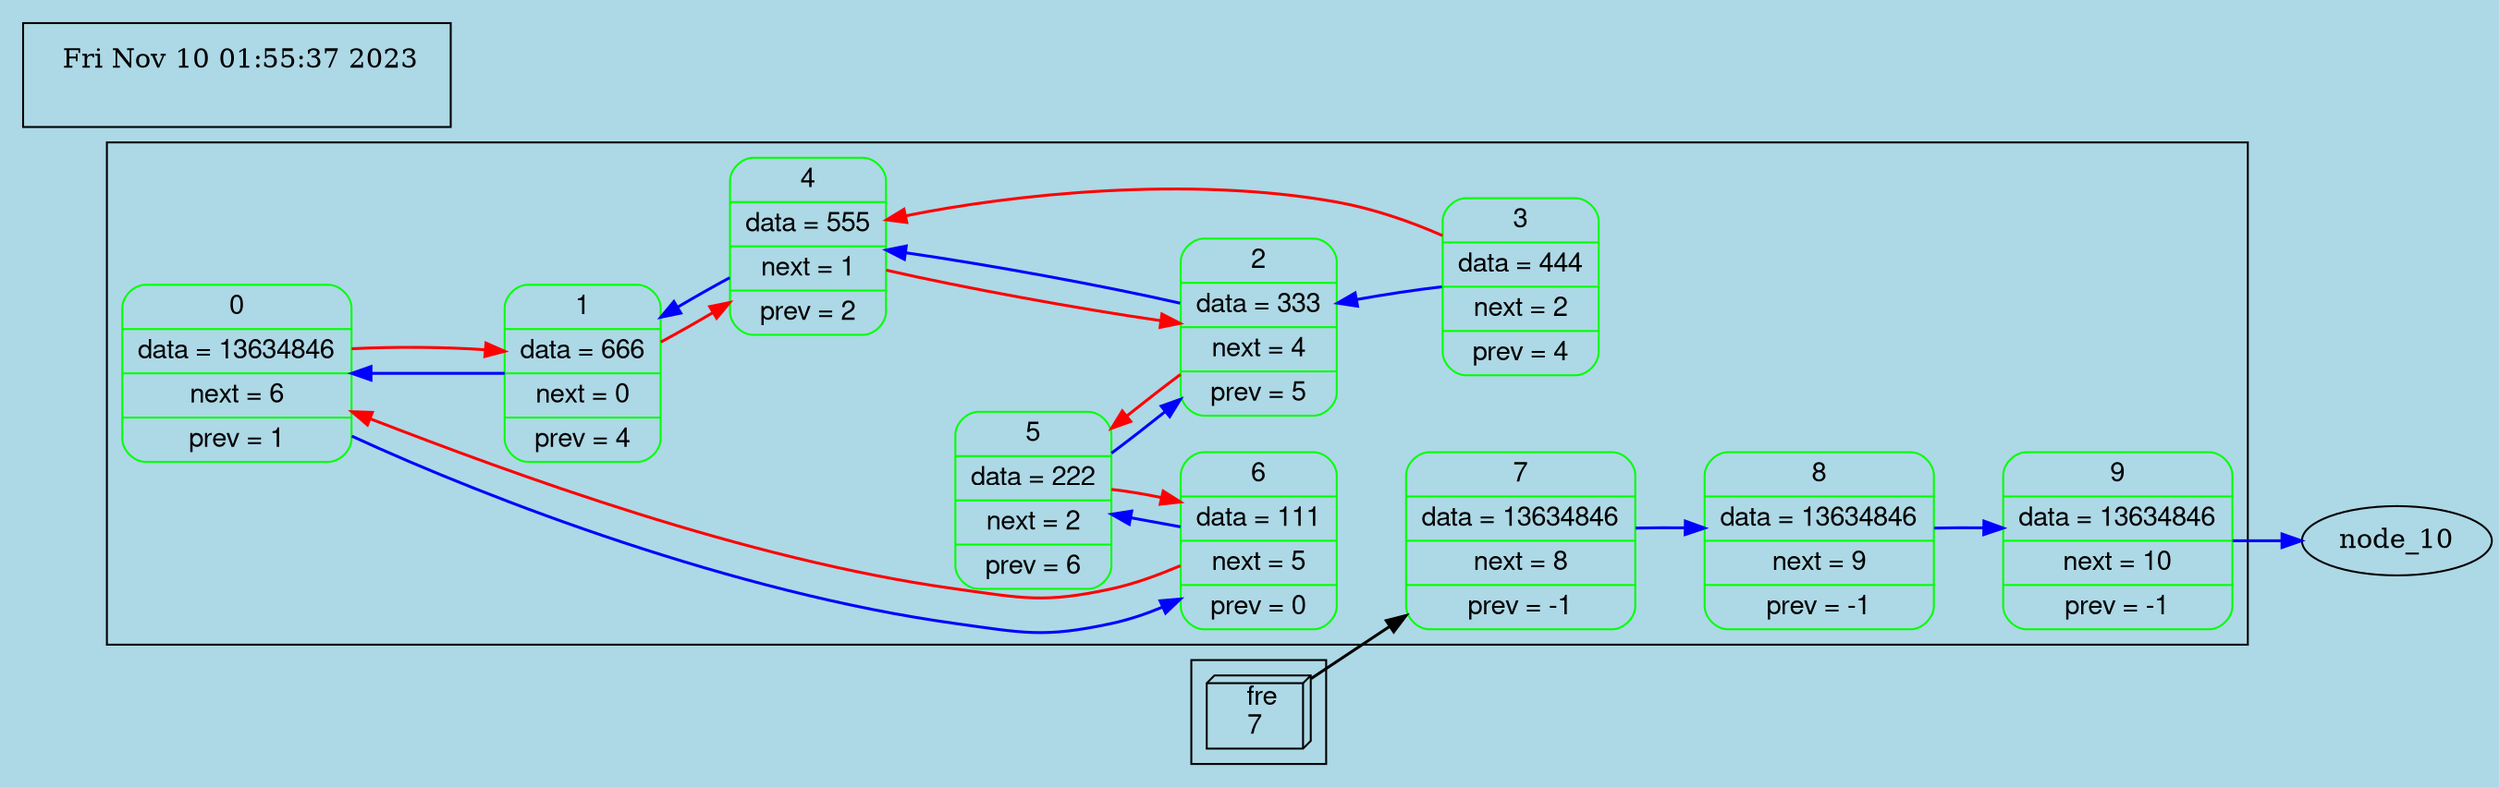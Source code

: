 digraph list_1681692777 {
rankdir = LR
	edge[minlen = 1.5, penwidth = 1.5];
subgraph cluster_nodes_846930886 {
    node_0 [fontname="Helvetica, Arial, sans-serif"style=rounded
color = green
 shape = record, label = " 0 | data = 13634846 | <fnext> next = 6 | <fprev> prev = 1 "];
    node_1 [fontname="Helvetica, Arial, sans-serif"style=rounded
color = green
 shape = record, label = " 1 | data = 666 | <fnext> next = 0 | <fprev> prev = 4 "];
    node_2 [fontname="Helvetica, Arial, sans-serif"style=rounded
color = green
 shape = record, label = " 2 | data = 333 | <fnext> next = 4 | <fprev> prev = 5 "];
    node_3 [fontname="Helvetica, Arial, sans-serif"style=rounded
color = green
 shape = record, label = " 3 | data = 444 | <fnext> next = 2 | <fprev> prev = 4 "];
    node_4 [fontname="Helvetica, Arial, sans-serif"style=rounded
color = green
 shape = record, label = " 4 | data = 555 | <fnext> next = 1 | <fprev> prev = 2 "];
    node_5 [fontname="Helvetica, Arial, sans-serif"style=rounded
color = green
 shape = record, label = " 5 | data = 222 | <fnext> next = 2 | <fprev> prev = 6 "];
    node_6 [fontname="Helvetica, Arial, sans-serif"style=rounded
color = green
 shape = record, label = " 6 | data = 111 | <fnext> next = 5 | <fprev> prev = 0 "];
    node_7 [fontname="Helvetica, Arial, sans-serif"style=rounded
color = green
 shape = record, label = " 7 | data = 13634846 | <fnext> next = 8 | <fprev> prev = -1 "];
    node_8 [fontname="Helvetica, Arial, sans-serif"style=rounded
color = green
 shape = record, label = " 8 | data = 13634846 | <fnext> next = 9 | <fprev> prev = -1 "];
    node_9 [fontname="Helvetica, Arial, sans-serif"style=rounded
color = green
 shape = record, label = " 9 | data = 13634846 | <fnext> next = 10 | <fprev> prev = -1 "];
}
val_fre -> node_7;
	node_0 -> node_1[weight = 100, style = invis];
 	node_1 -> node_2[weight = 100, style = invis];
 	node_2 -> node_3[weight = 100, style = invis];
 	node_3 -> node_4[weight = 100, style = invis];
 	node_4 -> node_5[weight = 100, style = invis];
 	node_5 -> node_6[weight = 100, style = invis];
 	node_6 -> node_7[weight = 100, style = invis];
 	node_7 -> node_8[weight = 100, style = invis];
 	node_8 -> node_9[weight = 100, style = invis];
 node_0 -> node_6  [color = blue];
node_1 -> node_0  [color = blue];
node_2 -> node_4  [color = blue];
node_3 -> node_2  [color = blue];
node_4 -> node_1  [color = blue];
node_5 -> node_2  [color = blue];
node_6 -> node_5  [color = blue];
node_7 -> node_8  [color = blue];
node_8 -> node_9  [color = blue];
node_9 -> node_10  [color = blue];
node_0 -> node_1  [color = red];
node_1 -> node_4  [color = red];
node_2 -> node_5  [color = red];
node_3 -> node_4  [color = red];
node_4 -> node_2  [color = red];
node_5 -> node_6  [color = red];
node_6 -> node_0  [color = red];
subgraph cluster_val {
     val_fre  [ shape = box3d, fontname="Helvetica, Arial, sans-serif", label = " fre
7 "];
}
bgcolor="lightblue"
subgraph cluster_add_info_1804289383{
node_add_info [shape = plaintext, label = " Fri Nov 10 01:55:37 2023
 "];
}
}
